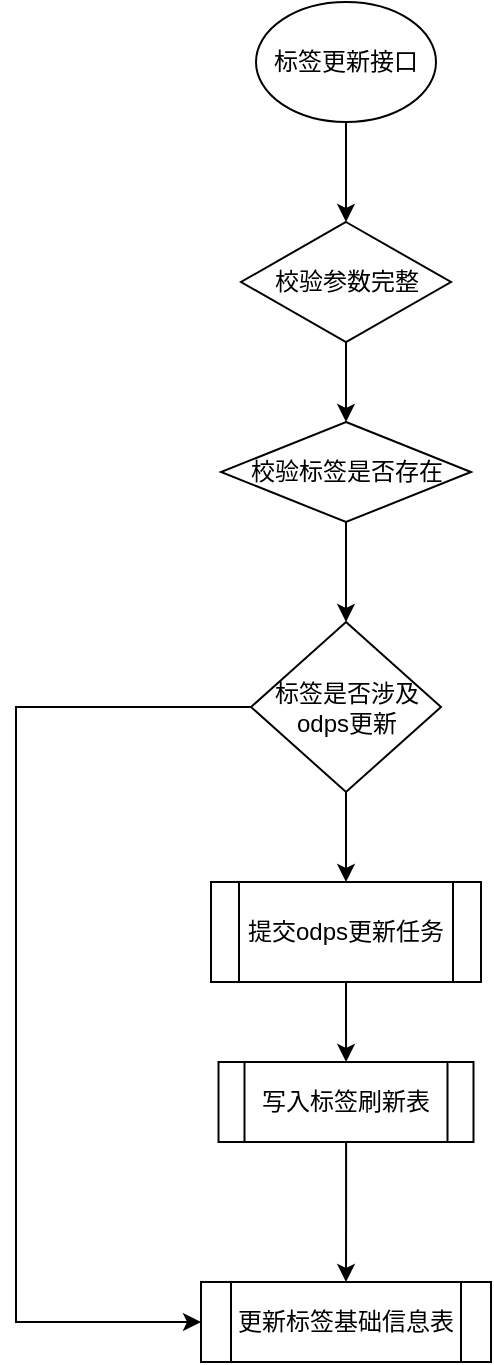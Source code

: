 <mxfile version="24.8.0">
  <diagram name="第 1 页" id="qC2b2G2Op4qDPdREftL7">
    <mxGraphModel dx="1026" dy="650" grid="1" gridSize="10" guides="1" tooltips="1" connect="1" arrows="1" fold="1" page="1" pageScale="1" pageWidth="827" pageHeight="1169" math="0" shadow="0">
      <root>
        <mxCell id="0" />
        <mxCell id="1" parent="0" />
        <mxCell id="Cb99nYj2VXqeTvQXyxzO-3" value="" style="edgeStyle=orthogonalEdgeStyle;rounded=0;orthogonalLoop=1;jettySize=auto;html=1;" edge="1" parent="1" source="Cb99nYj2VXqeTvQXyxzO-1" target="Cb99nYj2VXqeTvQXyxzO-2">
          <mxGeometry relative="1" as="geometry" />
        </mxCell>
        <mxCell id="Cb99nYj2VXqeTvQXyxzO-1" value="标签更新接口" style="ellipse;whiteSpace=wrap;html=1;" vertex="1" parent="1">
          <mxGeometry x="260" y="110" width="90" height="60" as="geometry" />
        </mxCell>
        <mxCell id="Cb99nYj2VXqeTvQXyxzO-5" value="" style="edgeStyle=orthogonalEdgeStyle;rounded=0;orthogonalLoop=1;jettySize=auto;html=1;" edge="1" parent="1" source="Cb99nYj2VXqeTvQXyxzO-2" target="Cb99nYj2VXqeTvQXyxzO-4">
          <mxGeometry relative="1" as="geometry" />
        </mxCell>
        <mxCell id="Cb99nYj2VXqeTvQXyxzO-2" value="校验参数完整" style="rhombus;whiteSpace=wrap;html=1;" vertex="1" parent="1">
          <mxGeometry x="252.5" y="220" width="105" height="60" as="geometry" />
        </mxCell>
        <mxCell id="Cb99nYj2VXqeTvQXyxzO-9" value="" style="edgeStyle=orthogonalEdgeStyle;rounded=0;orthogonalLoop=1;jettySize=auto;html=1;" edge="1" parent="1" source="Cb99nYj2VXqeTvQXyxzO-4" target="Cb99nYj2VXqeTvQXyxzO-8">
          <mxGeometry relative="1" as="geometry" />
        </mxCell>
        <mxCell id="Cb99nYj2VXqeTvQXyxzO-4" value="校验标签是否存在" style="rhombus;whiteSpace=wrap;html=1;" vertex="1" parent="1">
          <mxGeometry x="242.5" y="320" width="125" height="50" as="geometry" />
        </mxCell>
        <mxCell id="Cb99nYj2VXqeTvQXyxzO-11" value="" style="edgeStyle=orthogonalEdgeStyle;rounded=0;orthogonalLoop=1;jettySize=auto;html=1;" edge="1" parent="1" source="Cb99nYj2VXqeTvQXyxzO-8" target="Cb99nYj2VXqeTvQXyxzO-10">
          <mxGeometry relative="1" as="geometry" />
        </mxCell>
        <mxCell id="Cb99nYj2VXqeTvQXyxzO-16" style="edgeStyle=orthogonalEdgeStyle;rounded=0;orthogonalLoop=1;jettySize=auto;html=1;entryX=0;entryY=0.5;entryDx=0;entryDy=0;" edge="1" parent="1" source="Cb99nYj2VXqeTvQXyxzO-8" target="Cb99nYj2VXqeTvQXyxzO-14">
          <mxGeometry relative="1" as="geometry">
            <mxPoint x="190" y="780" as="targetPoint" />
            <Array as="points">
              <mxPoint x="140" y="463" />
              <mxPoint x="140" y="770" />
            </Array>
          </mxGeometry>
        </mxCell>
        <mxCell id="Cb99nYj2VXqeTvQXyxzO-8" value="标签是否涉及odps更新" style="rhombus;whiteSpace=wrap;html=1;" vertex="1" parent="1">
          <mxGeometry x="257.5" y="420" width="95" height="85" as="geometry" />
        </mxCell>
        <mxCell id="Cb99nYj2VXqeTvQXyxzO-13" value="" style="edgeStyle=orthogonalEdgeStyle;rounded=0;orthogonalLoop=1;jettySize=auto;html=1;" edge="1" parent="1" source="Cb99nYj2VXqeTvQXyxzO-10" target="Cb99nYj2VXqeTvQXyxzO-12">
          <mxGeometry relative="1" as="geometry" />
        </mxCell>
        <mxCell id="Cb99nYj2VXqeTvQXyxzO-10" value="提交odps更新任务" style="shape=process;whiteSpace=wrap;html=1;backgroundOutline=1;" vertex="1" parent="1">
          <mxGeometry x="237.5" y="550" width="135" height="50" as="geometry" />
        </mxCell>
        <mxCell id="Cb99nYj2VXqeTvQXyxzO-15" value="" style="edgeStyle=orthogonalEdgeStyle;rounded=0;orthogonalLoop=1;jettySize=auto;html=1;" edge="1" parent="1" source="Cb99nYj2VXqeTvQXyxzO-12" target="Cb99nYj2VXqeTvQXyxzO-14">
          <mxGeometry relative="1" as="geometry" />
        </mxCell>
        <mxCell id="Cb99nYj2VXqeTvQXyxzO-12" value="写入标签刷新表" style="shape=process;whiteSpace=wrap;html=1;backgroundOutline=1;" vertex="1" parent="1">
          <mxGeometry x="241.25" y="640" width="127.5" height="40" as="geometry" />
        </mxCell>
        <mxCell id="Cb99nYj2VXqeTvQXyxzO-14" value="更新标签基础信息表" style="shape=process;whiteSpace=wrap;html=1;backgroundOutline=1;" vertex="1" parent="1">
          <mxGeometry x="232.5" y="750" width="145" height="40" as="geometry" />
        </mxCell>
      </root>
    </mxGraphModel>
  </diagram>
</mxfile>
